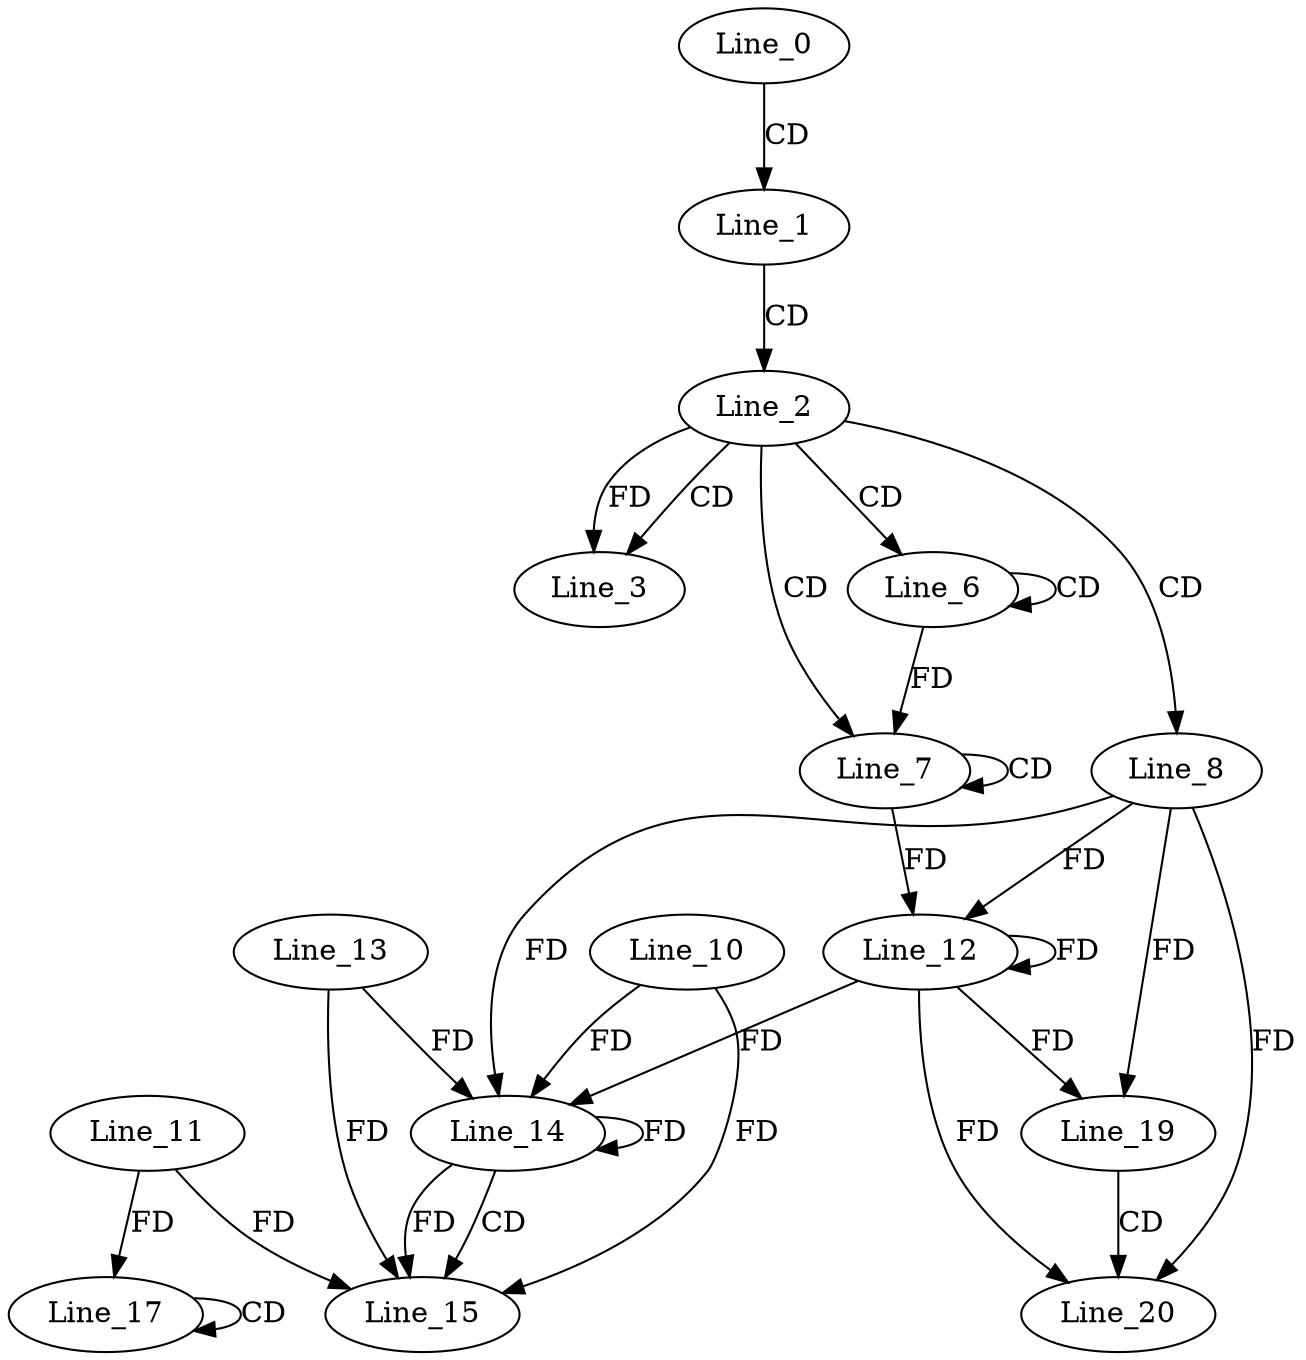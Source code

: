digraph G {
  Line_0;
  Line_1;
  Line_2;
  Line_3;
  Line_3;
  Line_6;
  Line_6;
  Line_7;
  Line_7;
  Line_8;
  Line_12;
  Line_12;
  Line_14;
  Line_13;
  Line_14;
  Line_10;
  Line_14;
  Line_15;
  Line_11;
  Line_17;
  Line_17;
  Line_19;
  Line_20;
  Line_0 -> Line_1 [ label="CD" ];
  Line_1 -> Line_2 [ label="CD" ];
  Line_2 -> Line_3 [ label="CD" ];
  Line_2 -> Line_3 [ label="FD" ];
  Line_2 -> Line_6 [ label="CD" ];
  Line_6 -> Line_6 [ label="CD" ];
  Line_2 -> Line_7 [ label="CD" ];
  Line_7 -> Line_7 [ label="CD" ];
  Line_6 -> Line_7 [ label="FD" ];
  Line_2 -> Line_8 [ label="CD" ];
  Line_8 -> Line_12 [ label="FD" ];
  Line_12 -> Line_12 [ label="FD" ];
  Line_7 -> Line_12 [ label="FD" ];
  Line_14 -> Line_14 [ label="FD" ];
  Line_13 -> Line_14 [ label="FD" ];
  Line_8 -> Line_14 [ label="FD" ];
  Line_12 -> Line_14 [ label="FD" ];
  Line_10 -> Line_14 [ label="FD" ];
  Line_14 -> Line_15 [ label="CD" ];
  Line_11 -> Line_15 [ label="FD" ];
  Line_10 -> Line_15 [ label="FD" ];
  Line_14 -> Line_15 [ label="FD" ];
  Line_13 -> Line_15 [ label="FD" ];
  Line_17 -> Line_17 [ label="CD" ];
  Line_11 -> Line_17 [ label="FD" ];
  Line_8 -> Line_19 [ label="FD" ];
  Line_12 -> Line_19 [ label="FD" ];
  Line_19 -> Line_20 [ label="CD" ];
  Line_8 -> Line_20 [ label="FD" ];
  Line_12 -> Line_20 [ label="FD" ];
}
